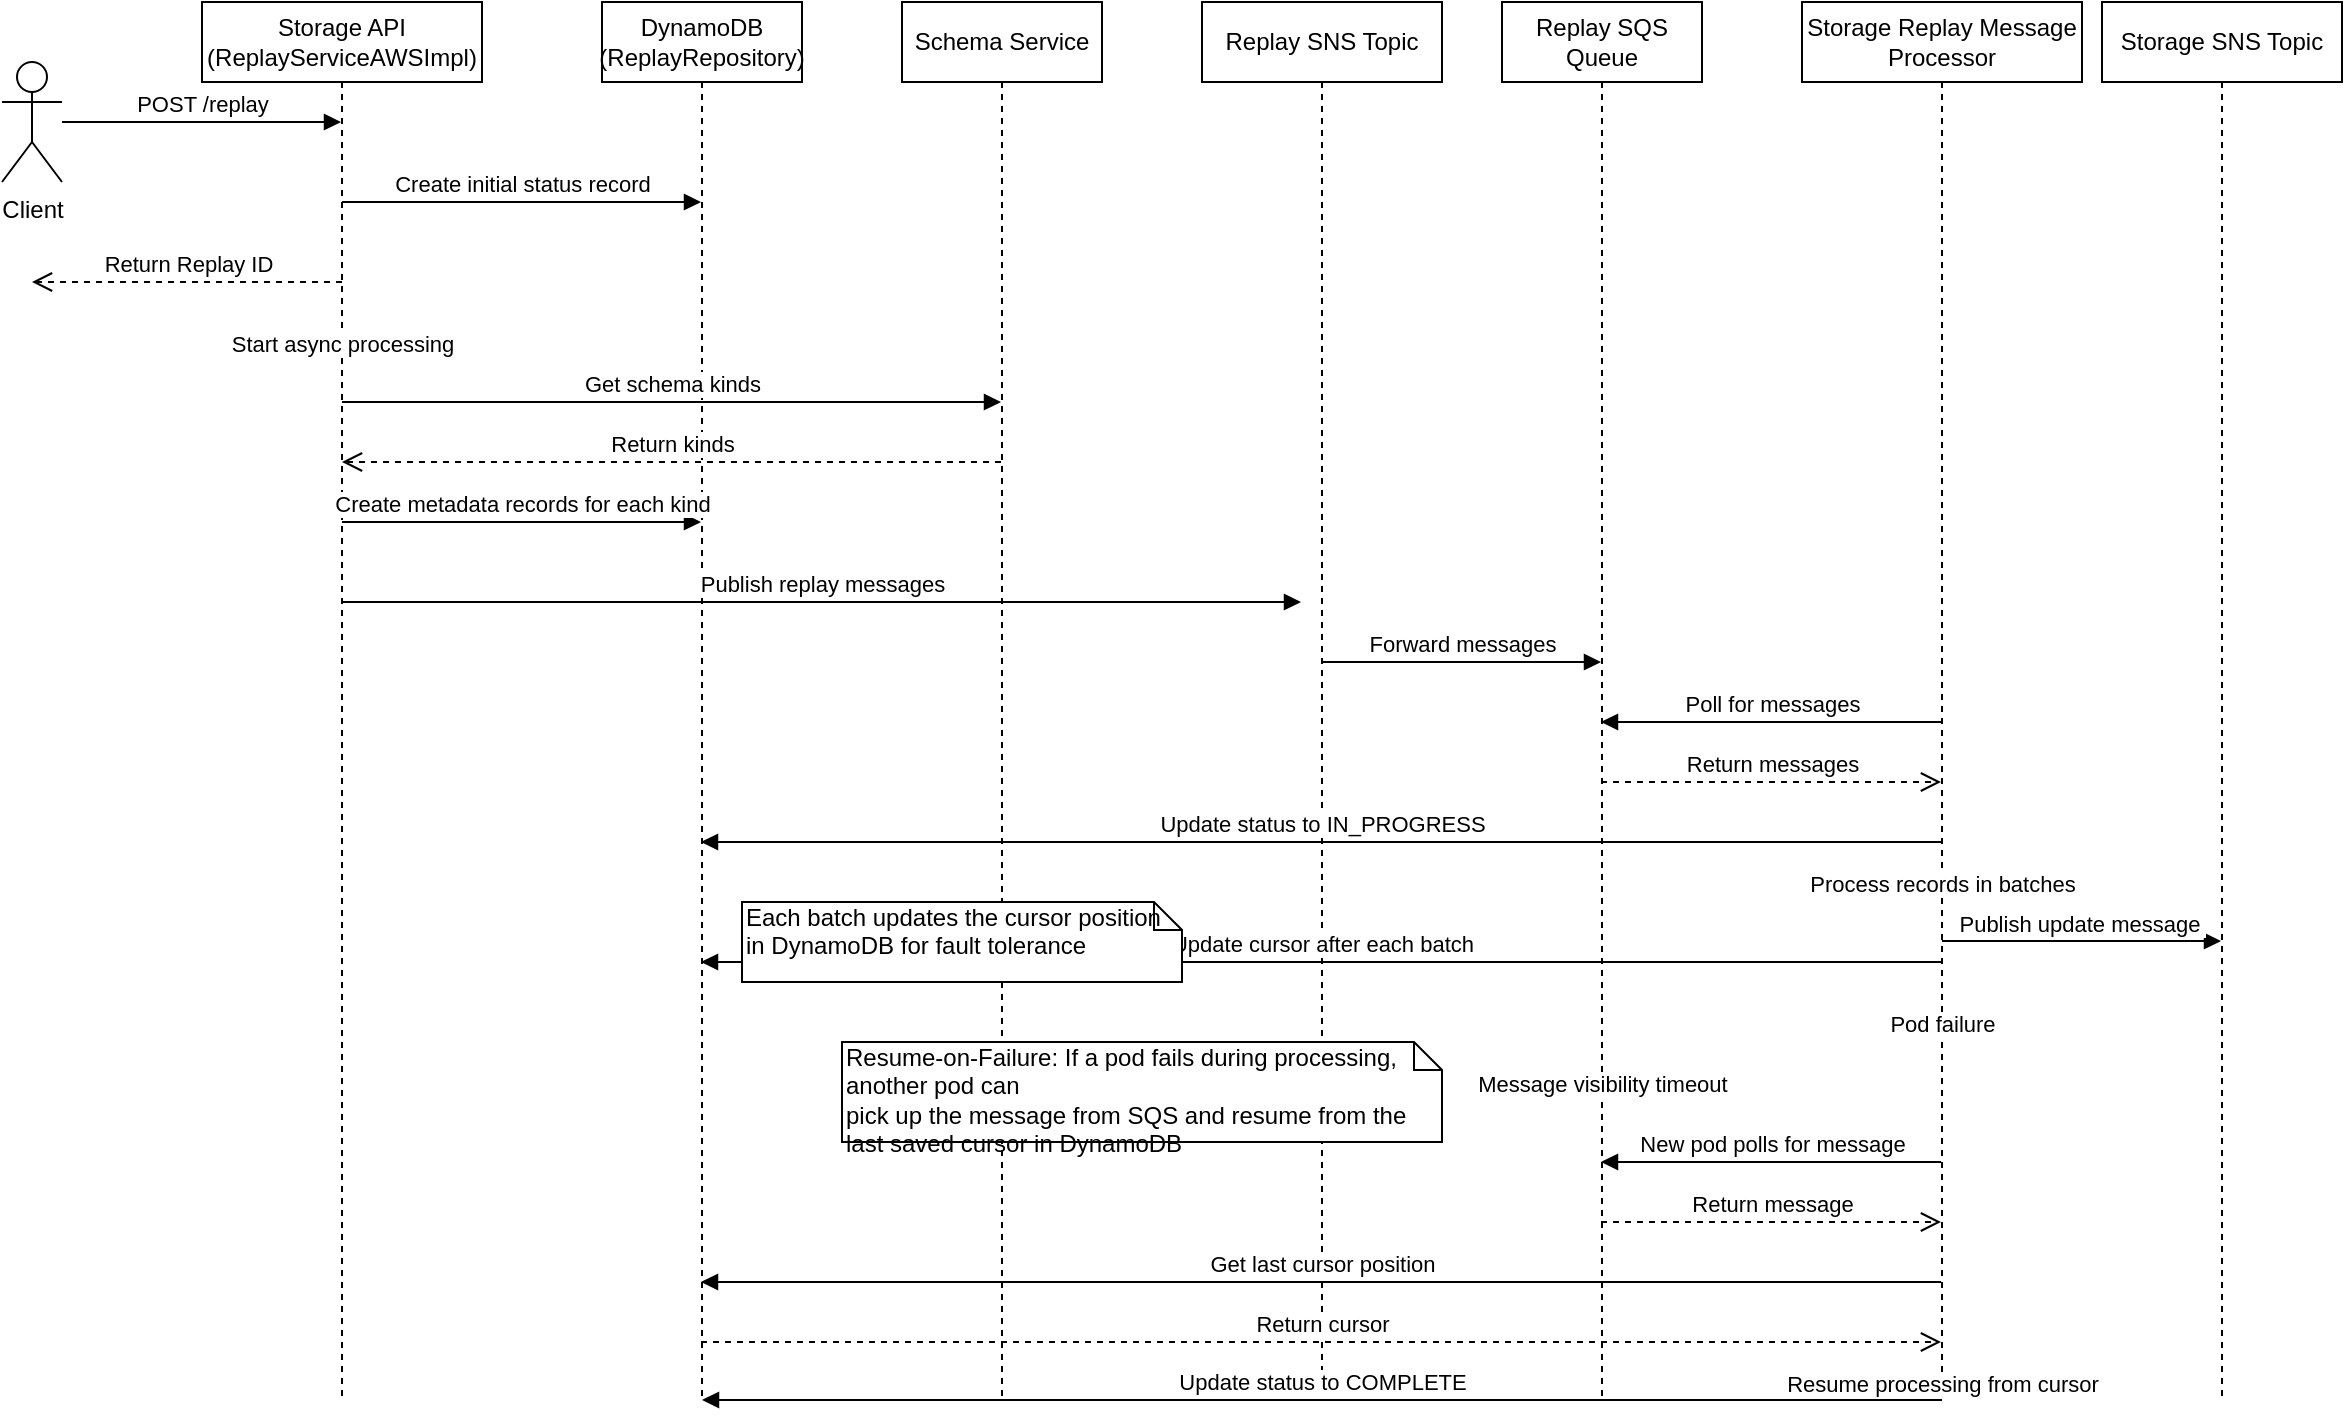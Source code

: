 <mxfile version="26.2.2">
  <diagram id="replay-sequence-diagram" name="Replay Sequence Diagram">
    <mxGraphModel dx="1700" dy="926" grid="1" gridSize="10" guides="1" tooltips="1" connect="1" arrows="1" fold="1" page="1" pageScale="1" pageWidth="1100" pageHeight="850" math="0" shadow="0">
      <root>
        <mxCell id="0" />
        <mxCell id="1" parent="0" />
        <mxCell id="2" value="Client" style="shape=umlActor;verticalLabelPosition=bottom;verticalAlign=top;html=1;" parent="1" vertex="1">
          <mxGeometry x="50" y="110" width="30" height="60" as="geometry" />
        </mxCell>
        <mxCell id="3" value="Storage API&#xa;(ReplayServiceAWSImpl)" style="shape=umlLifeline;perimeter=lifelinePerimeter;whiteSpace=wrap;html=1;container=1;collapsible=0;recursiveResize=0;outlineConnect=0;" parent="1" vertex="1">
          <mxGeometry x="150" y="80" width="140" height="700" as="geometry" />
        </mxCell>
        <mxCell id="4" value="DynamoDB&#xa;(ReplayRepository)" style="shape=umlLifeline;perimeter=lifelinePerimeter;whiteSpace=wrap;html=1;container=1;collapsible=0;recursiveResize=0;outlineConnect=0;" parent="1" vertex="1">
          <mxGeometry x="350" y="80" width="100" height="700" as="geometry" />
        </mxCell>
        <mxCell id="5" value="Schema Service" style="shape=umlLifeline;perimeter=lifelinePerimeter;whiteSpace=wrap;html=1;container=1;collapsible=0;recursiveResize=0;outlineConnect=0;" parent="1" vertex="1">
          <mxGeometry x="500" y="80" width="100" height="700" as="geometry" />
        </mxCell>
        <mxCell id="6" value="Replay SNS Topic" style="shape=umlLifeline;perimeter=lifelinePerimeter;whiteSpace=wrap;html=1;container=1;collapsible=0;recursiveResize=0;outlineConnect=0;" parent="1" vertex="1">
          <mxGeometry x="650" y="80" width="120" height="700" as="geometry" />
        </mxCell>
        <mxCell id="30" value="Resume-on-Failure: If a pod fails during processing, another pod can&#xa;pick up the message from SQS and resume from the last saved cursor in DynamoDB" style="shape=note;whiteSpace=wrap;html=1;size=14;verticalAlign=top;align=left;spacingTop=-6;" parent="6" vertex="1">
          <mxGeometry x="-180" y="520" width="300" height="50" as="geometry" />
        </mxCell>
        <mxCell id="7" value="Replay SQS Queue" style="shape=umlLifeline;perimeter=lifelinePerimeter;whiteSpace=wrap;html=1;container=1;collapsible=0;recursiveResize=0;outlineConnect=0;" parent="1" vertex="1">
          <mxGeometry x="800" y="80" width="100" height="700" as="geometry" />
        </mxCell>
        <mxCell id="4zWbBfdOWZy71T_9gvin-34" value="Update status to COMPLETE" style="html=1;verticalAlign=bottom;endArrow=block;" edge="1" parent="7">
          <mxGeometry relative="1" as="geometry">
            <mxPoint x="220" y="699" as="sourcePoint" />
            <mxPoint x="-400" y="699" as="targetPoint" />
          </mxGeometry>
        </mxCell>
        <mxCell id="8" value="Storage Replay Message Processor" style="shape=umlLifeline;perimeter=lifelinePerimeter;whiteSpace=wrap;html=1;container=1;collapsible=0;recursiveResize=0;outlineConnect=0;" parent="1" vertex="1">
          <mxGeometry x="950" y="80" width="140" height="700" as="geometry" />
        </mxCell>
        <mxCell id="9" value="POST /replay" style="html=1;verticalAlign=bottom;endArrow=block;" parent="1" source="2" target="3" edge="1">
          <mxGeometry relative="1" as="geometry">
            <mxPoint x="80" y="160" as="sourcePoint" />
            <mxPoint as="offset" />
          </mxGeometry>
        </mxCell>
        <mxCell id="10" value="Create initial status record" style="html=1;verticalAlign=bottom;endArrow=block;" parent="1" edge="1">
          <mxGeometry relative="1" as="geometry">
            <mxPoint x="220" y="180" as="sourcePoint" />
            <mxPoint x="399.5" y="180" as="targetPoint" />
          </mxGeometry>
        </mxCell>
        <mxCell id="11" value="Return Replay ID" style="html=1;verticalAlign=bottom;endArrow=open;dashed=1;endSize=8;" parent="1" edge="1">
          <mxGeometry relative="1" as="geometry">
            <mxPoint x="220" y="220" as="sourcePoint" />
            <mxPoint x="65" y="220" as="targetPoint" />
          </mxGeometry>
        </mxCell>
        <mxCell id="12" value="Start async processing" style="html=1;verticalAlign=bottom;endArrow=block;entryX=0;entryY=0;" parent="1" edge="1">
          <mxGeometry relative="1" as="geometry">
            <mxPoint x="220" y="260" as="sourcePoint" />
            <mxPoint x="220" y="260" as="targetPoint" />
          </mxGeometry>
        </mxCell>
        <mxCell id="13" value="Get schema kinds" style="html=1;verticalAlign=bottom;endArrow=block;" parent="1" edge="1">
          <mxGeometry relative="1" as="geometry">
            <mxPoint x="220" y="280" as="sourcePoint" />
            <mxPoint x="549.5" y="280" as="targetPoint" />
          </mxGeometry>
        </mxCell>
        <mxCell id="14" value="Return kinds" style="html=1;verticalAlign=bottom;endArrow=open;dashed=1;endSize=8;" parent="1" edge="1">
          <mxGeometry relative="1" as="geometry">
            <mxPoint x="549.5" y="310" as="sourcePoint" />
            <mxPoint x="220" y="310" as="targetPoint" />
          </mxGeometry>
        </mxCell>
        <mxCell id="15" value="Create metadata records for each kind" style="html=1;verticalAlign=bottom;endArrow=block;" parent="1" edge="1">
          <mxGeometry relative="1" as="geometry">
            <mxPoint x="220" y="340" as="sourcePoint" />
            <mxPoint x="399.5" y="340" as="targetPoint" />
          </mxGeometry>
        </mxCell>
        <mxCell id="16" value="Publish replay messages" style="html=1;verticalAlign=bottom;endArrow=block;" parent="1" edge="1">
          <mxGeometry relative="1" as="geometry">
            <mxPoint x="220" y="380" as="sourcePoint" />
            <mxPoint x="699.5" y="380" as="targetPoint" />
          </mxGeometry>
        </mxCell>
        <mxCell id="17" value="Forward messages" style="html=1;verticalAlign=bottom;endArrow=block;" parent="1" edge="1">
          <mxGeometry relative="1" as="geometry">
            <mxPoint x="710" y="410" as="sourcePoint" />
            <mxPoint x="849.5" y="410" as="targetPoint" />
          </mxGeometry>
        </mxCell>
        <mxCell id="18" value="Poll for messages" style="html=1;verticalAlign=bottom;endArrow=block;" parent="1" edge="1">
          <mxGeometry relative="1" as="geometry">
            <mxPoint x="1019.5" y="440" as="sourcePoint" />
            <mxPoint x="849.5" y="440" as="targetPoint" />
          </mxGeometry>
        </mxCell>
        <mxCell id="19" value="Return messages" style="html=1;verticalAlign=bottom;endArrow=open;dashed=1;endSize=8;" parent="1" edge="1">
          <mxGeometry relative="1" as="geometry">
            <mxPoint x="849.5" y="470" as="sourcePoint" />
            <mxPoint x="1019.5" y="470" as="targetPoint" />
          </mxGeometry>
        </mxCell>
        <mxCell id="20" value="Update status to IN_PROGRESS" style="html=1;verticalAlign=bottom;endArrow=block;" parent="1" edge="1">
          <mxGeometry relative="1" as="geometry">
            <mxPoint x="1019.5" y="500" as="sourcePoint" />
            <mxPoint x="399.5" y="500" as="targetPoint" />
          </mxGeometry>
        </mxCell>
        <mxCell id="21" value="Process records in batches" style="html=1;verticalAlign=bottom;endArrow=block;" parent="1" edge="1">
          <mxGeometry relative="1" as="geometry">
            <mxPoint x="1019.5" y="530" as="sourcePoint" />
            <mxPoint x="1019.5" y="530" as="targetPoint" />
          </mxGeometry>
        </mxCell>
        <mxCell id="22" value="Update cursor after each batch" style="html=1;verticalAlign=bottom;endArrow=block;" parent="1" edge="1">
          <mxGeometry relative="1" as="geometry">
            <mxPoint x="1019.5" y="560" as="sourcePoint" />
            <mxPoint x="399.5" y="560" as="targetPoint" />
          </mxGeometry>
        </mxCell>
        <mxCell id="23" value="Pod failure" style="html=1;verticalAlign=bottom;endArrow=block;" parent="1" edge="1">
          <mxGeometry relative="1" as="geometry">
            <mxPoint x="1019.5" y="600" as="sourcePoint" />
            <mxPoint x="1019.5" y="600" as="targetPoint" />
          </mxGeometry>
        </mxCell>
        <mxCell id="24" value="Message visibility timeout" style="html=1;verticalAlign=bottom;endArrow=block;" parent="1" edge="1">
          <mxGeometry relative="1" as="geometry">
            <mxPoint x="849.5" y="630" as="sourcePoint" />
            <mxPoint x="849.5" y="630" as="targetPoint" />
          </mxGeometry>
        </mxCell>
        <mxCell id="25" value="New pod polls for message" style="html=1;verticalAlign=bottom;endArrow=block;" parent="1" edge="1">
          <mxGeometry relative="1" as="geometry">
            <mxPoint x="1019.5" y="660" as="sourcePoint" />
            <mxPoint x="849.5" y="660" as="targetPoint" />
          </mxGeometry>
        </mxCell>
        <mxCell id="26" value="Return message" style="html=1;verticalAlign=bottom;endArrow=open;dashed=1;endSize=8;" parent="1" edge="1">
          <mxGeometry relative="1" as="geometry">
            <mxPoint x="849.5" y="690" as="sourcePoint" />
            <mxPoint x="1019.5" y="690" as="targetPoint" />
          </mxGeometry>
        </mxCell>
        <mxCell id="27" value="Get last cursor position" style="html=1;verticalAlign=bottom;endArrow=block;" parent="1" edge="1">
          <mxGeometry relative="1" as="geometry">
            <mxPoint x="1019.5" y="720" as="sourcePoint" />
            <mxPoint x="399.5" y="720" as="targetPoint" />
          </mxGeometry>
        </mxCell>
        <mxCell id="28" value="Return cursor" style="html=1;verticalAlign=bottom;endArrow=open;dashed=1;endSize=8;" parent="1" edge="1">
          <mxGeometry relative="1" as="geometry">
            <mxPoint x="399.5" y="750" as="sourcePoint" />
            <mxPoint x="1019.5" y="750" as="targetPoint" />
          </mxGeometry>
        </mxCell>
        <mxCell id="29" value="Resume processing from cursor" style="html=1;verticalAlign=bottom;endArrow=block;" parent="1" edge="1">
          <mxGeometry relative="1" as="geometry">
            <mxPoint x="1019.5" y="780" as="sourcePoint" />
            <mxPoint x="1019.5" y="780" as="targetPoint" />
          </mxGeometry>
        </mxCell>
        <mxCell id="31" value="Each batch updates the cursor position&#xa;in DynamoDB for fault tolerance" style="shape=note;whiteSpace=wrap;html=1;size=14;verticalAlign=top;align=left;spacingTop=-6;" parent="1" vertex="1">
          <mxGeometry x="420" y="530" width="220" height="40" as="geometry" />
        </mxCell>
        <mxCell id="4zWbBfdOWZy71T_9gvin-31" value="Storage SNS Topic" style="shape=umlLifeline;perimeter=lifelinePerimeter;whiteSpace=wrap;html=1;container=1;collapsible=0;recursiveResize=0;outlineConnect=0;" vertex="1" parent="1">
          <mxGeometry x="1100" y="80" width="120" height="700" as="geometry" />
        </mxCell>
        <mxCell id="4zWbBfdOWZy71T_9gvin-33" value="Publish update message&amp;nbsp;" style="html=1;verticalAlign=bottom;endArrow=block;" edge="1" parent="1">
          <mxGeometry relative="1" as="geometry">
            <mxPoint x="1020" y="549.5" as="sourcePoint" />
            <mxPoint x="1159.5" y="549.5" as="targetPoint" />
          </mxGeometry>
        </mxCell>
      </root>
    </mxGraphModel>
  </diagram>
</mxfile>
